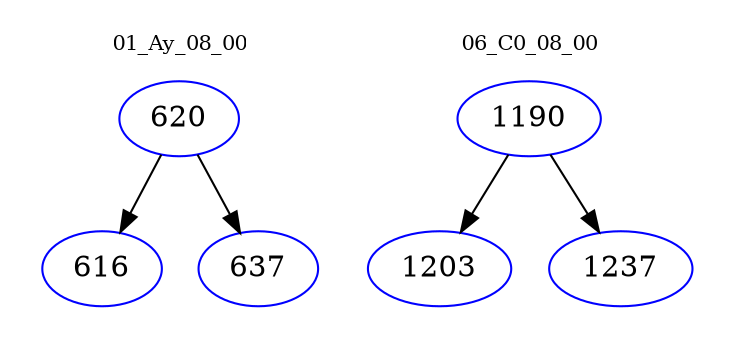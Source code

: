 digraph{
subgraph cluster_0 {
color = white
label = "01_Ay_08_00";
fontsize=10;
T0_620 [label="620", color="blue"]
T0_620 -> T0_616 [color="black"]
T0_616 [label="616", color="blue"]
T0_620 -> T0_637 [color="black"]
T0_637 [label="637", color="blue"]
}
subgraph cluster_1 {
color = white
label = "06_C0_08_00";
fontsize=10;
T1_1190 [label="1190", color="blue"]
T1_1190 -> T1_1203 [color="black"]
T1_1203 [label="1203", color="blue"]
T1_1190 -> T1_1237 [color="black"]
T1_1237 [label="1237", color="blue"]
}
}
